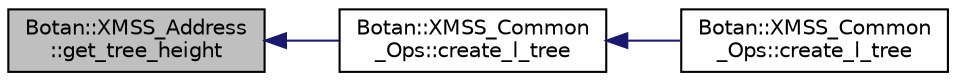 digraph "Botan::XMSS_Address::get_tree_height"
{
  edge [fontname="Helvetica",fontsize="10",labelfontname="Helvetica",labelfontsize="10"];
  node [fontname="Helvetica",fontsize="10",shape=record];
  rankdir="LR";
  Node20 [label="Botan::XMSS_Address\l::get_tree_height",height=0.2,width=0.4,color="black", fillcolor="grey75", style="filled", fontcolor="black"];
  Node20 -> Node21 [dir="back",color="midnightblue",fontsize="10",style="solid",fontname="Helvetica"];
  Node21 [label="Botan::XMSS_Common\l_Ops::create_l_tree",height=0.2,width=0.4,color="black", fillcolor="white", style="filled",URL="$class_botan_1_1_x_m_s_s___common___ops.html#a9c24984fc8983bab2106a3e702d02c91"];
  Node21 -> Node22 [dir="back",color="midnightblue",fontsize="10",style="solid",fontname="Helvetica"];
  Node22 [label="Botan::XMSS_Common\l_Ops::create_l_tree",height=0.2,width=0.4,color="black", fillcolor="white", style="filled",URL="$class_botan_1_1_x_m_s_s___common___ops.html#a45991edc4a92109d244554308f0fa051"];
}
